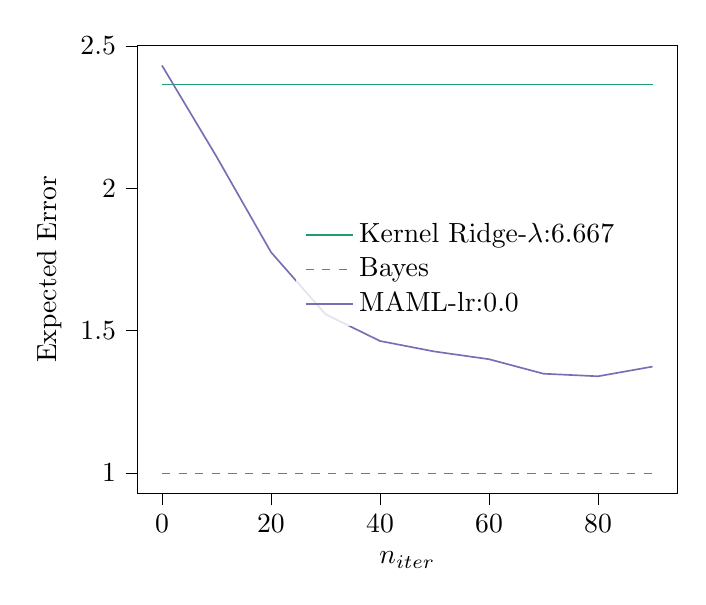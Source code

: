 % This file was created with tikzplotlib v0.10.1.
\begin{tikzpicture}

\definecolor{chocolate217952}{RGB}{217,95,2}
\definecolor{darkcyan27158119}{RGB}{27,158,119}
\definecolor{darkgray176}{RGB}{176,176,176}
\definecolor{lightslategray117112179}{RGB}{117,112,179}

\begin{axis}[
legend cell align={left},
legend style={fill opacity=0.8, draw opacity=1, text opacity=1, at={(0.91,0.5)}, anchor=east, draw=none},
tick align=outside,
tick pos=left,
x grid style={darkgray176},
xlabel={\(\displaystyle n_{iter}\)},
xmin=-4.5, xmax=94.5,
xtick style={color=black},
y grid style={darkgray176},
ylabel={Expected Error},
ymin=0.927, ymax=2.502,
ytick style={color=black}
]
\addplot [semithick, darkcyan27158119]
table {%
0 2.364
10 2.364
20 2.364
30 2.364
40 2.364
50 2.364
60 2.364
70 2.364
80 2.364
90 2.364
};
\addlegendentry{Kernel Ridge-$\lambda$:6.667}
\addplot [semithick, chocolate217952, dashed]
table {%
0 0.998
10 0.998
20 0.998
30 0.998
40 0.998
50 0.998
60 0.998
70 0.998
80 0.998
90 0.998
};
\addlegendentry{Bayes}
\addplot [semithick, lightslategray117112179]
table {%
0 2.431
10 2.111
20 1.775
30 1.557
40 1.463
50 1.426
60 1.399
70 1.348
80 1.339
90 1.373
};
\addlegendentry{MAML-lr:0.0}
\end{axis}

\end{tikzpicture}

